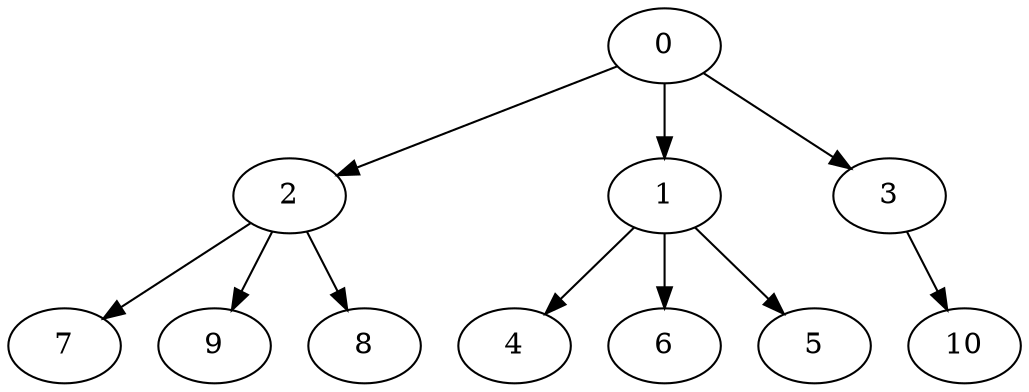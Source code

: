digraph "test-output.dot" {
 0 [Weight=50,Start=0,Processor=0];
 2 [Weight=90,Start=57,Processor=1];
 7 [Weight=80,Start=147,Processor=1];
 1 [Weight=70,Start=50,Processor=0];
 4 [Weight=40,Start=120,Processor=0];
 6 [Weight=100,Start=227,Processor=1];
 5 [Weight=20,Start=327,Processor=1];
 9 [Weight=20,Start=160,Processor=0];
 3 [Weight=100,Start=180,Processor=0];
 10 [Weight=20,Start=280,Processor=0];
 8 [Weight=50,Start=300,Processor=0];
 0 -> 1 [Weight=9];
 0 -> 2 [Weight=7];
 0 -> 3 [Weight=4];
 1 -> 4 [Weight=10];
 1 -> 5 [Weight=7];
 1 -> 6 [Weight=5];
 2 -> 7 [Weight=5];
 2 -> 8 [Weight=3];
 2 -> 9 [Weight=10];
 3 -> 10 [Weight=4];
}